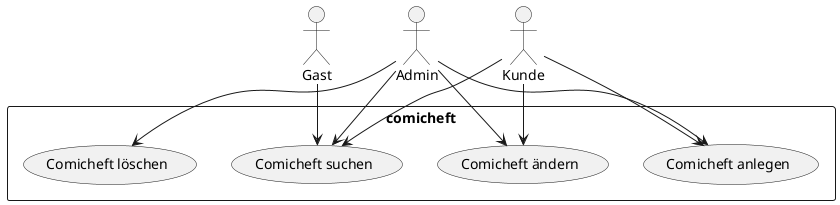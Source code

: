 ' Preview durch <Alt>d

@startuml Use Cases

actor Gast
actor Admin
actor Kunde

rectangle comicheft {
    Gast --> (Comicheft suchen)
    Admin --> (Comicheft suchen)
    Admin --> (Comicheft anlegen)
    Admin --> (Comicheft ändern)
    Admin --> (Comicheft löschen)
    Kunde --> (Comicheft suchen)
    Kunde --> (Comicheft anlegen)
    Kunde --> (Comicheft ändern)
}

@enduml
